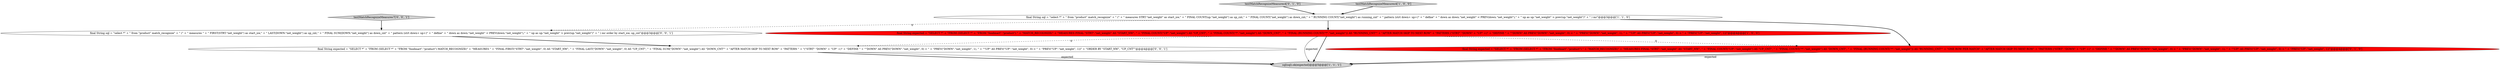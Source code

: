 digraph {
3 [style = filled, label = "sql(sql).ok(expected)@@@5@@@['1', '1', '1']", fillcolor = lightgray, shape = ellipse image = "AAA0AAABBB1BBB"];
4 [style = filled, label = "final String expected = \"SELECT *\" + \"FROM (SELECT *\" + \"FROM \"foodmart\".\"product\") \" + \"MATCH_RECOGNIZE(\" + \"MEASURES FINAL \"STRT\".\"net_weight\" AS \"START_NW\", \" + \"FINAL COUNT(\"UP\".\"net_weight\") AS \"UP_CNT\", \" + \"FINAL COUNT(\"*\".\"net_weight\") AS \"DOWN_CNT\", \" + \"FINAL (RUNNING COUNT(\"*\".\"net_weight\")) AS \"RUNNING_CNT\"\" + \"ONE ROW PER MATCH\" + \"AFTER MATCH SKIP TO NEXT ROW\" + \"PATTERN (\"STRT\" \"DOWN\" + \"UP\" +)\" + \"DEFINE \" + \"\"DOWN\" AS PREV(\"DOWN\".\"net_weight\", 0) < \" + \"PREV(\"DOWN\".\"net_weight\", 1), \" + \"\"UP\" AS PREV(\"UP\".\"net_weight\", 0) > \" + \"PREV(\"UP\".\"net_weight\", 1))\"@@@4@@@['0', '1', '0']", fillcolor = red, shape = ellipse image = "AAA1AAABBB2BBB"];
7 [style = filled, label = "final String expected = \"SELECT *\" + \"FROM (SELECT *\" + \"FROM \"foodmart\".\"product\") MATCH_RECOGNIZE(\" + \"MEASURES \" + \"FINAL FIRST(\"STRT\".\"net_weight\", 0) AS \"START_NW\", \" + \"FINAL LAST(\"DOWN\".\"net_weight\", 0) AS \"UP_CNT\", \" + \"FINAL SUM(\"DOWN\".\"net_weight\") AS \"DOWN_CNT\"\" + \"AFTER MATCH SKIP TO NEXT ROW\" + \"PATTERN \" + \"(\"STRT\" \"DOWN\" + \"UP\" +)\" + \"DEFINE \" + \"\"DOWN\" AS PREV(\"DOWN\".\"net_weight\", 0) < \" + \"PREV(\"DOWN\".\"net_weight\", 1), \" + \"\"UP\" AS PREV(\"UP\".\"net_weight\", 0) > \" + \"PREV(\"UP\".\"net_weight\", 1))\" + \"ORDER BY \"START_NW\", \"UP_CNT\"\"@@@4@@@['0', '0', '1']", fillcolor = white, shape = ellipse image = "AAA0AAABBB3BBB"];
1 [style = filled, label = "final String expected = \"SELECT *\" + \"FROM (SELECT *\" + \"FROM \"foodmart\".\"product\") \" + \"MATCH_RECOGNIZE(\" + \"MEASURES FINAL \"STRT\".\"net_weight\" AS \"START_NW\", \" + \"FINAL COUNT(\"UP\".\"net_weight\") AS \"UP_CNT\", \" + \"FINAL COUNT(\"*\".\"net_weight\") AS \"DOWN_CNT\", \" + \"FINAL (RUNNING COUNT(\"*\".\"net_weight\")) AS \"RUNNING_CNT\"\" + \"AFTER MATCH SKIP TO NEXT ROW\" + \"PATTERN (\"STRT\" \"DOWN\" + \"UP\" +)\" + \"DEFINE \" + \"\"DOWN\" AS PREV(\"DOWN\".\"net_weight\", 0) < \" + \"PREV(\"DOWN\".\"net_weight\", 1), \" + \"\"UP\" AS PREV(\"UP\".\"net_weight\", 0) > \" + \"PREV(\"UP\".\"net_weight\", 1))\"@@@4@@@['1', '0', '0']", fillcolor = red, shape = ellipse image = "AAA1AAABBB1BBB"];
5 [style = filled, label = "testMatchRecognizeMeasures4['0', '1', '0']", fillcolor = lightgray, shape = diamond image = "AAA0AAABBB2BBB"];
8 [style = filled, label = "testMatchRecognizeMeasures7['0', '0', '1']", fillcolor = lightgray, shape = diamond image = "AAA0AAABBB3BBB"];
6 [style = filled, label = "final String sql = \"select *\" + \" from \"product\" match_recognize\" + \" (\" + \" measures \" + \" FIRST(STRT.\"net_weight\") as start_nw,\" + \" LAST(DOWN.\"net_weight\") as up_cnt,\" + \" FINAL SUM(DOWN.\"net_weight\") as down_cnt\" + \" pattern (strt down+ up+)\" + \" define\" + \" down as down.\"net_weight\" < PREV(down.\"net_weight\"),\" + \" up as up.\"net_weight\" > prev(up.\"net_weight\")\" + \" ) mr order by start_nw, up_cnt\"@@@3@@@['0', '0', '1']", fillcolor = white, shape = ellipse image = "AAA0AAABBB3BBB"];
2 [style = filled, label = "testMatchRecognizeMeasures4['1', '0', '0']", fillcolor = lightgray, shape = diamond image = "AAA0AAABBB1BBB"];
0 [style = filled, label = "final String sql = \"select *\" + \" from \"product\" match_recognize\" + \" (\" + \" measures STRT.\"net_weight\" as start_nw,\" + \" FINAL COUNT(up.\"net_weight\") as up_cnt,\" + \" FINAL COUNT(\"net_weight\") as down_cnt,\" + \" RUNNING COUNT(\"net_weight\") as running_cnt\" + \" pattern (strt down+ up+)\" + \" define\" + \" down as down.\"net_weight\" < PREV(down.\"net_weight\"),\" + \" up as up.\"net_weight\" > prev(up.\"net_weight\")\" + \" ) mr\"@@@3@@@['1', '1', '0']", fillcolor = white, shape = ellipse image = "AAA0AAABBB1BBB"];
1->3 [style = bold, label=""];
1->4 [style = dashed, label="0"];
4->3 [style = bold, label=""];
4->3 [style = solid, label="expected"];
2->0 [style = bold, label=""];
8->6 [style = bold, label=""];
0->6 [style = dashed, label="0"];
1->7 [style = dashed, label="0"];
6->7 [style = bold, label=""];
5->0 [style = bold, label=""];
0->4 [style = bold, label=""];
7->3 [style = solid, label="expected"];
0->1 [style = bold, label=""];
7->3 [style = bold, label=""];
1->3 [style = solid, label="expected"];
}
